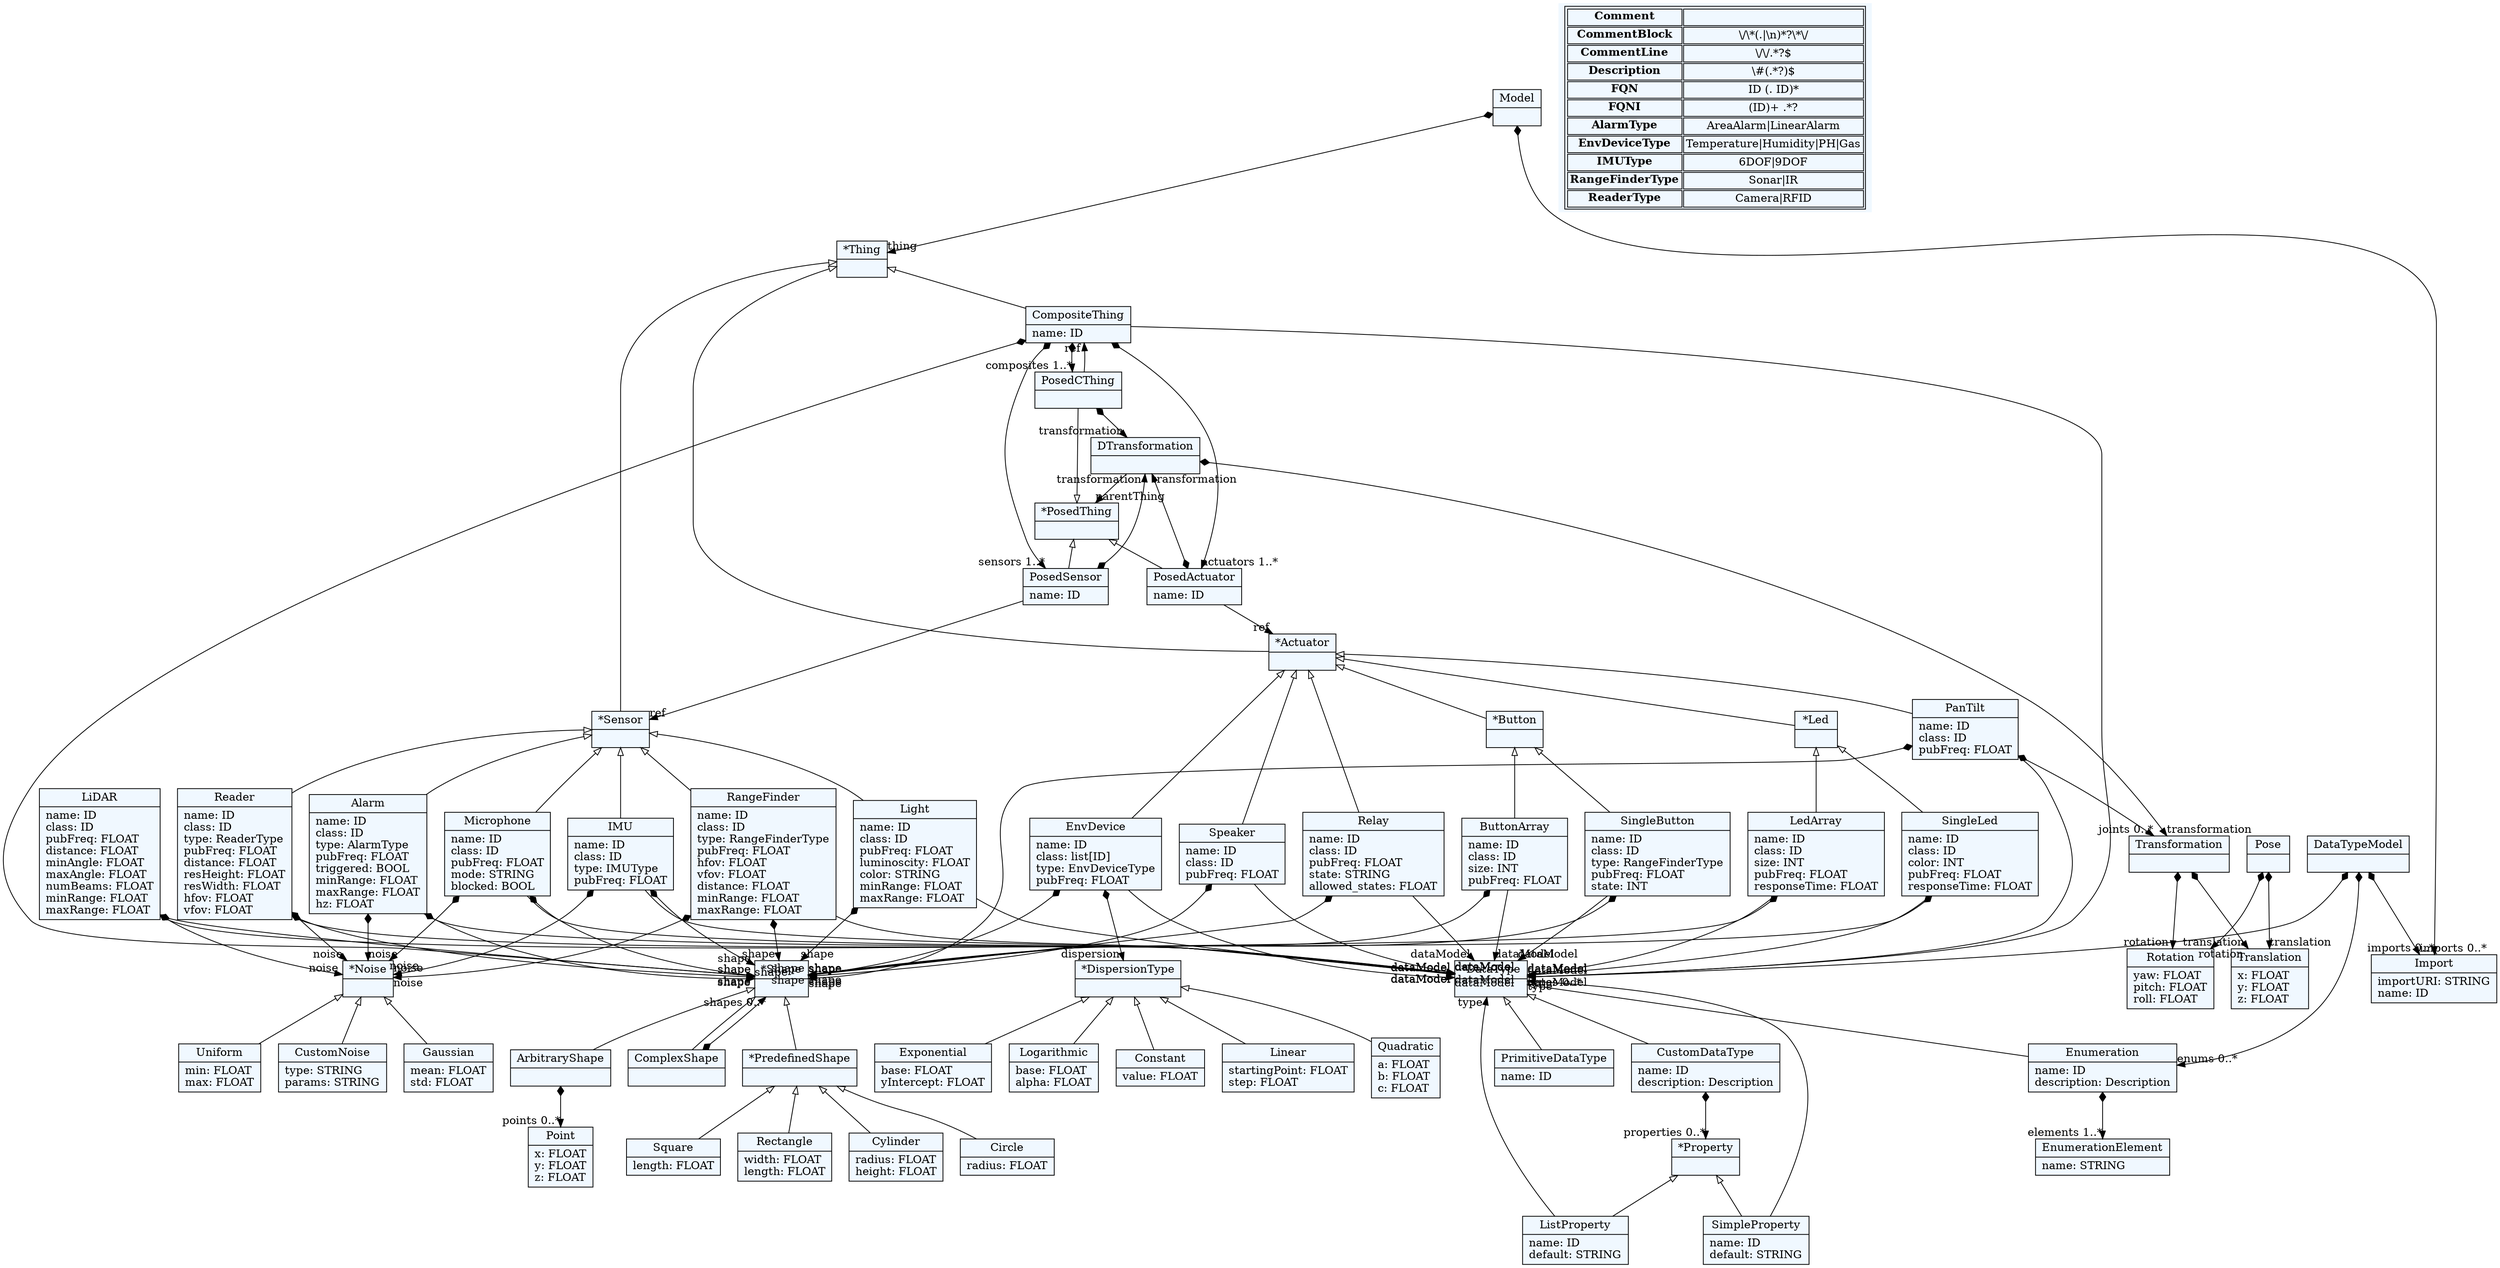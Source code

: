 
    digraph textX {
    fontname = "Bitstream Vera Sans"
    fontsize = 8
    node[
        shape=record,
        style=filled,
        fillcolor=aliceblue
    ]
    nodesep = 0.3
    edge[dir=black,arrowtail=empty]


1410657997632[ label="{Model|}"]

1410657997200[ label="{*Thing|}"]

1410657998832[ label="{CompositeThing|name: ID\l}"]

1410658000320[ label="{*PosedThing|}"]

1410657993504[ label="{PosedCThing|}"]

1410657993120[ label="{PosedSensor|name: ID\l}"]

1410657992880[ label="{PosedActuator|name: ID\l}"]

1410658009008[ label="{*Sensor|}"]

1410658007136[ label="{RangeFinder|name: ID\lclass: ID\ltype: RangeFinderType\lpubFreq: FLOAT\lhfov: FLOAT\lvfov: FLOAT\ldistance: FLOAT\lminRange: FLOAT\lmaxRange: FLOAT\l}"]

1410657994608[ label="{LiDAR|name: ID\lclass: ID\lpubFreq: FLOAT\ldistance: FLOAT\lminAngle: FLOAT\lmaxAngle: FLOAT\lnumBeams: FLOAT\lminRange: FLOAT\lmaxRange: FLOAT\l}"]

1410658077824[ label="{Reader|name: ID\lclass: ID\ltype: ReaderType\lpubFreq: FLOAT\ldistance: FLOAT\lresHeight: FLOAT\lresWidth: FLOAT\lhfov: FLOAT\lvfov: FLOAT\l}"]

1410658083968[ label="{Alarm|name: ID\lclass: ID\ltype: AlarmType\lpubFreq: FLOAT\ltriggered: BOOL\lminRange: FLOAT\lmaxRange: FLOAT\lhz: FLOAT\l}"]

1410658078352[ label="{Microphone|name: ID\lclass: ID\lpubFreq: FLOAT\lmode: STRING\lblocked: BOOL\l}"]

1410658074944[ label="{Light|name: ID\lclass: ID\lpubFreq: FLOAT\lluminoscity: FLOAT\lcolor: STRING\lminRange: FLOAT\lmaxRange: FLOAT\l}"]

1410658079168[ label="{IMU|name: ID\lclass: ID\ltype: IMUType\lpubFreq: FLOAT\l}"]

1410658088000[ label="{*Actuator|}"]

1410658086992[ label="{PanTilt|name: ID\lclass: ID\lpubFreq: FLOAT\l}"]

1410658083632[ label="{EnvDevice|name: ID\lclass: list[ID]\ltype: EnvDeviceType\lpubFreq: FLOAT\l}"]

1410658081664[ label="{Relay|name: ID\lclass: ID\lpubFreq: FLOAT\lstate: STRING\lallowed_states: FLOAT\l}"]

1410658079984[ label="{*Button|}"]

1410658160176[ label="{SingleButton|name: ID\lclass: ID\ltype: RangeFinderType\lpubFreq: FLOAT\lstate: INT\l}"]

1410658077392[ label="{ButtonArray|name: ID\lclass: ID\lsize: INT\lpubFreq: FLOAT\l}"]

1410658076480[ label="{*Led|}"]

1410658075760[ label="{SingleLed|name: ID\lclass: ID\lcolor: INT\lpubFreq: FLOAT\lresponseTime: FLOAT\l}"]

1410658075088[ label="{LedArray|name: ID\lclass: ID\lsize: INT\lpubFreq: FLOAT\lresponseTime: FLOAT\l}"]

1410658079264[ label="{Speaker|name: ID\lclass: ID\lpubFreq: FLOAT\l}"]

1410658077776[ label="{*Noise|}"]

1410658080032[ label="{Gaussian|mean: FLOAT\lstd: FLOAT\l}"]

1410658080704[ label="{Uniform|min: FLOAT\lmax: FLOAT\l}"]

1410658084832[ label="{CustomNoise|type: STRING\lparams: STRING\l}"]

1410658081760[ label="{DTransformation|}"]

1410658082528[ label="{*DispersionType|}"]

1410623921840[ label="{Constant|value: FLOAT\l}"]

1410658084112[ label="{Linear|startingPoint: FLOAT\lstep: FLOAT\l}"]

1410658084496[ label="{Quadratic|a: FLOAT\lb: FLOAT\lc: FLOAT\l}"]

1410658086032[ label="{Exponential|base: FLOAT\lyIntercept: FLOAT\l}"]

1410658086896[ label="{Logarithmic|base: FLOAT\lalpha: FLOAT\l}"]

1410657920512[ label="{DataTypeModel|}"]

1410657915424[ label="{*DataType|}"]

1410657918304[ label="{CustomDataType|name: ID\ldescription: Description\l}"]

1410657922624[ label="{*Property|}"]

1410657920752[ label="{SimpleProperty|name: ID\ldefault: STRING\l}"]

1410657912832[ label="{ListProperty|name: ID\ldefault: STRING\l}"]

1410657913888[ label="{Enumeration|name: ID\ldescription: Description\l}"]

1410657926320[ label="{EnumerationElement|name: STRING\l}"]

1410657925696[ label="{PrimitiveDataType|name: ID\l}"]

1410657911440[ label="{Import|importURI: STRING\lname: ID\l}"]

1410657923776[ label="{Point|x: FLOAT\ly: FLOAT\lz: FLOAT\l}"]

1410657920800[ label="{Translation|x: FLOAT\ly: FLOAT\lz: FLOAT\l}"]

1410657922672[ label="{Rotation|yaw: FLOAT\lpitch: FLOAT\lroll: FLOAT\l}"]

1410657923344[ label="{Transformation|}"]

1410657923584[ label="{Pose|}"]

1410657923968[ label="{*Shape|}"]

1410657925456[ label="{ComplexShape|}"]

1410657926080[ label="{*PredefinedShape|}"]

1410657926416[ label="{Circle|radius: FLOAT\l}"]

1410657624160[ label="{Square|length: FLOAT\l}"]

1410657628768[ label="{Rectangle|width: FLOAT\llength: FLOAT\l}"]

1410657625888[ label="{Cylinder|radius: FLOAT\lheight: FLOAT\l}"]

1410657623680[ label="{ArbitraryShape|}"]



1410657997632 -> 1410657911440[arrowtail=diamond, dir=both, headlabel="imports 0..*"]
1410657997632 -> 1410657997200[arrowtail=diamond, dir=both, headlabel="thing "]
1410657997200 -> 1410658009008 [dir=back]
1410657997200 -> 1410658088000 [dir=back]
1410657997200 -> 1410657998832 [dir=back]
1410657998832 -> 1410657923968[arrowtail=diamond, dir=both, headlabel="shape "]
1410657998832 -> 1410657993120[arrowtail=diamond, dir=both, headlabel="sensors 1..*"]
1410657998832 -> 1410657992880[arrowtail=diamond, dir=both, headlabel="actuators 1..*"]
1410657998832 -> 1410657993504[arrowtail=diamond, dir=both, headlabel="composites 1..*"]
1410657998832 -> 1410657915424[headlabel="dataModel "]
1410658000320 -> 1410657993120 [dir=back]
1410658000320 -> 1410657992880 [dir=back]
1410658000320 -> 1410657993504 [dir=back]
1410657993504 -> 1410657998832[headlabel="ref "]
1410657993504 -> 1410658081760[arrowtail=diamond, dir=both, headlabel="transformation "]
1410657993120 -> 1410658009008[headlabel="ref "]
1410657993120 -> 1410658081760[arrowtail=diamond, dir=both, headlabel="transformation "]
1410657992880 -> 1410658088000[headlabel="ref "]
1410657992880 -> 1410658081760[arrowtail=diamond, dir=both, headlabel="transformation "]
1410658009008 -> 1410658007136 [dir=back]
1410658009008 -> 1410658077824 [dir=back]
1410658009008 -> 1410658083968 [dir=back]
1410658009008 -> 1410658078352 [dir=back]
1410658009008 -> 1410658074944 [dir=back]
1410658009008 -> 1410658079168 [dir=back]
1410658007136 -> 1410657915424[headlabel="dataModel "]
1410658007136 -> 1410657923968[arrowtail=diamond, dir=both, headlabel="shape "]
1410658007136 -> 1410658077776[arrowtail=diamond, dir=both, headlabel="noise "]
1410657994608 -> 1410657915424[headlabel="dataModel "]
1410657994608 -> 1410657923968[arrowtail=diamond, dir=both, headlabel="shape "]
1410657994608 -> 1410658077776[arrowtail=diamond, dir=both, headlabel="noise "]
1410658077824 -> 1410657915424[headlabel="dataModel "]
1410658077824 -> 1410657923968[arrowtail=diamond, dir=both, headlabel="shape "]
1410658077824 -> 1410658077776[arrowtail=diamond, dir=both, headlabel="noise "]
1410658083968 -> 1410657915424[headlabel="dataModel "]
1410658083968 -> 1410657923968[arrowtail=diamond, dir=both, headlabel="shape "]
1410658083968 -> 1410658077776[arrowtail=diamond, dir=both, headlabel="noise "]
1410658078352 -> 1410657915424[headlabel="dataModel "]
1410658078352 -> 1410657923968[arrowtail=diamond, dir=both, headlabel="shape "]
1410658078352 -> 1410658077776[arrowtail=diamond, dir=both, headlabel="noise "]
1410658074944 -> 1410657915424[headlabel="dataModel "]
1410658074944 -> 1410657923968[arrowtail=diamond, dir=both, headlabel="shape "]
1410658079168 -> 1410657915424[headlabel="dataModel "]
1410658079168 -> 1410657923968[arrowtail=diamond, dir=both, headlabel="shape "]
1410658079168 -> 1410658077776[arrowtail=diamond, dir=both, headlabel="noise "]
1410658088000 -> 1410658086992 [dir=back]
1410658088000 -> 1410658083632 [dir=back]
1410658088000 -> 1410658081664 [dir=back]
1410658088000 -> 1410658079984 [dir=back]
1410658088000 -> 1410658076480 [dir=back]
1410658088000 -> 1410658079264 [dir=back]
1410658086992 -> 1410657915424[headlabel="dataModel "]
1410658086992 -> 1410657923344[arrowtail=diamond, dir=both, headlabel="joints 0..*"]
1410658086992 -> 1410657923968[arrowtail=diamond, dir=both, headlabel="shape "]
1410658083632 -> 1410658082528[arrowtail=diamond, dir=both, headlabel="dispersion "]
1410658083632 -> 1410657915424[headlabel="dataModel "]
1410658083632 -> 1410657923968[arrowtail=diamond, dir=both, headlabel="shape "]
1410658081664 -> 1410657915424[headlabel="dataModel "]
1410658081664 -> 1410657923968[arrowtail=diamond, dir=both, headlabel="shape "]
1410658079984 -> 1410658160176 [dir=back]
1410658079984 -> 1410658077392 [dir=back]
1410658160176 -> 1410657915424[headlabel="dataModel "]
1410658160176 -> 1410657923968[arrowtail=diamond, dir=both, headlabel="shape "]
1410658077392 -> 1410657915424[headlabel="dataModel "]
1410658077392 -> 1410657923968[arrowtail=diamond, dir=both, headlabel="shape "]
1410658076480 -> 1410658075760 [dir=back]
1410658076480 -> 1410658075088 [dir=back]
1410658075760 -> 1410657915424[headlabel="dataModel "]
1410658075760 -> 1410657923968[arrowtail=diamond, dir=both, headlabel="shape "]
1410658075088 -> 1410657915424[headlabel="dataModel "]
1410658075088 -> 1410657923968[arrowtail=diamond, dir=both, headlabel="shape "]
1410658079264 -> 1410657915424[headlabel="dataModel "]
1410658079264 -> 1410657923968[arrowtail=diamond, dir=both, headlabel="shape "]
1410658077776 -> 1410658080032 [dir=back]
1410658077776 -> 1410658080704 [dir=back]
1410658077776 -> 1410658084832 [dir=back]
1410658081760 -> 1410657923344[arrowtail=diamond, dir=both, headlabel="transformation "]
1410658081760 -> 1410658000320[headlabel="parentThing "]
1410658082528 -> 1410623921840 [dir=back]
1410658082528 -> 1410658084112 [dir=back]
1410658082528 -> 1410658084496 [dir=back]
1410658082528 -> 1410658086032 [dir=back]
1410658082528 -> 1410658086896 [dir=back]
1410657920512 -> 1410657911440[arrowtail=diamond, dir=both, headlabel="imports 0..*"]
1410657920512 -> 1410657915424[arrowtail=diamond, dir=both, headlabel="types 0..*"]
1410657920512 -> 1410657913888[arrowtail=diamond, dir=both, headlabel="enums 0..*"]
1410657915424 -> 1410657925696 [dir=back]
1410657915424 -> 1410657913888 [dir=back]
1410657915424 -> 1410657918304 [dir=back]
1410657918304 -> 1410657922624[arrowtail=diamond, dir=both, headlabel="properties 0..*"]
1410657922624 -> 1410657912832 [dir=back]
1410657922624 -> 1410657920752 [dir=back]
1410657920752 -> 1410657915424[headlabel="type "]
1410657912832 -> 1410657915424[headlabel="type "]
1410657913888 -> 1410657926320[arrowtail=diamond, dir=both, headlabel="elements 1..*"]
1410657923344 -> 1410657920800[arrowtail=diamond, dir=both, headlabel="translation "]
1410657923344 -> 1410657922672[arrowtail=diamond, dir=both, headlabel="rotation "]
1410657923584 -> 1410657920800[arrowtail=diamond, dir=both, headlabel="translation "]
1410657923584 -> 1410657922672[arrowtail=diamond, dir=both, headlabel="rotation "]
1410657923968 -> 1410657926080 [dir=back]
1410657923968 -> 1410657623680 [dir=back]
1410657923968 -> 1410657925456 [dir=back]
1410657925456 -> 1410657923968[arrowtail=diamond, dir=both, headlabel="shapes 0..*"]
1410657926080 -> 1410657926416 [dir=back]
1410657926080 -> 1410657624160 [dir=back]
1410657926080 -> 1410657628768 [dir=back]
1410657926080 -> 1410657625888 [dir=back]
1410657623680 -> 1410657923776[arrowtail=diamond, dir=both, headlabel="points 0..*"]
match_rules [ shape=plaintext, label=< <table>
	<tr>
		<td><b>Comment</b></td><td></td>
	</tr>
	<tr>
		<td><b>CommentBlock</b></td><td>\/\*(.|\n)*?\*\/</td>
	</tr>
	<tr>
		<td><b>CommentLine</b></td><td>\/\/.*?$</td>
	</tr>
	<tr>
		<td><b>Description</b></td><td>\#(.*?)$</td>
	</tr>
	<tr>
		<td><b>FQN</b></td><td>ID (. ID)*</td>
	</tr>
	<tr>
		<td><b>FQNI</b></td><td>(ID)+ .*?</td>
	</tr>
	<tr>
		<td><b>AlarmType</b></td><td>AreaAlarm|LinearAlarm</td>
	</tr>
	<tr>
		<td><b>EnvDeviceType</b></td><td>Temperature|Humidity|PH|Gas</td>
	</tr>
	<tr>
		<td><b>IMUType</b></td><td>6DOF|9DOF</td>
	</tr>
	<tr>
		<td><b>RangeFinderType</b></td><td>Sonar|IR</td>
	</tr>
	<tr>
		<td><b>ReaderType</b></td><td>Camera|RFID</td>
	</tr>
</table> >]


}
